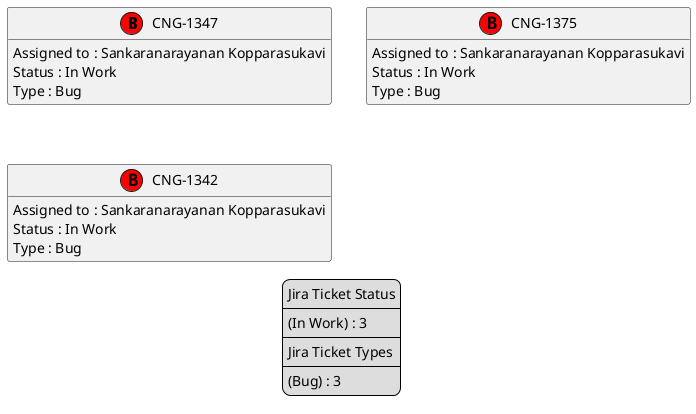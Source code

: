 @startuml
'https://plantuml.com/class-diagram

' GENERATE CLASS DIAGRAM ===========
' Generated at    : Mon Apr 15 15:18:49 CEST 2024

hide empty members

legend
Jira Ticket Status
----
(In Work) : 3
----
Jira Ticket Types
----
(Bug) : 3
end legend


' Tickets =======
class "CNG-1347" << (B,red) >> {
  Assigned to : Sankaranarayanan Kopparasukavi
  Status : In Work
  Type : Bug
}

class "CNG-1375" << (B,red) >> {
  Assigned to : Sankaranarayanan Kopparasukavi
  Status : In Work
  Type : Bug
}

class "CNG-1342" << (B,red) >> {
  Assigned to : Sankaranarayanan Kopparasukavi
  Status : In Work
  Type : Bug
}



' Links =======


@enduml
